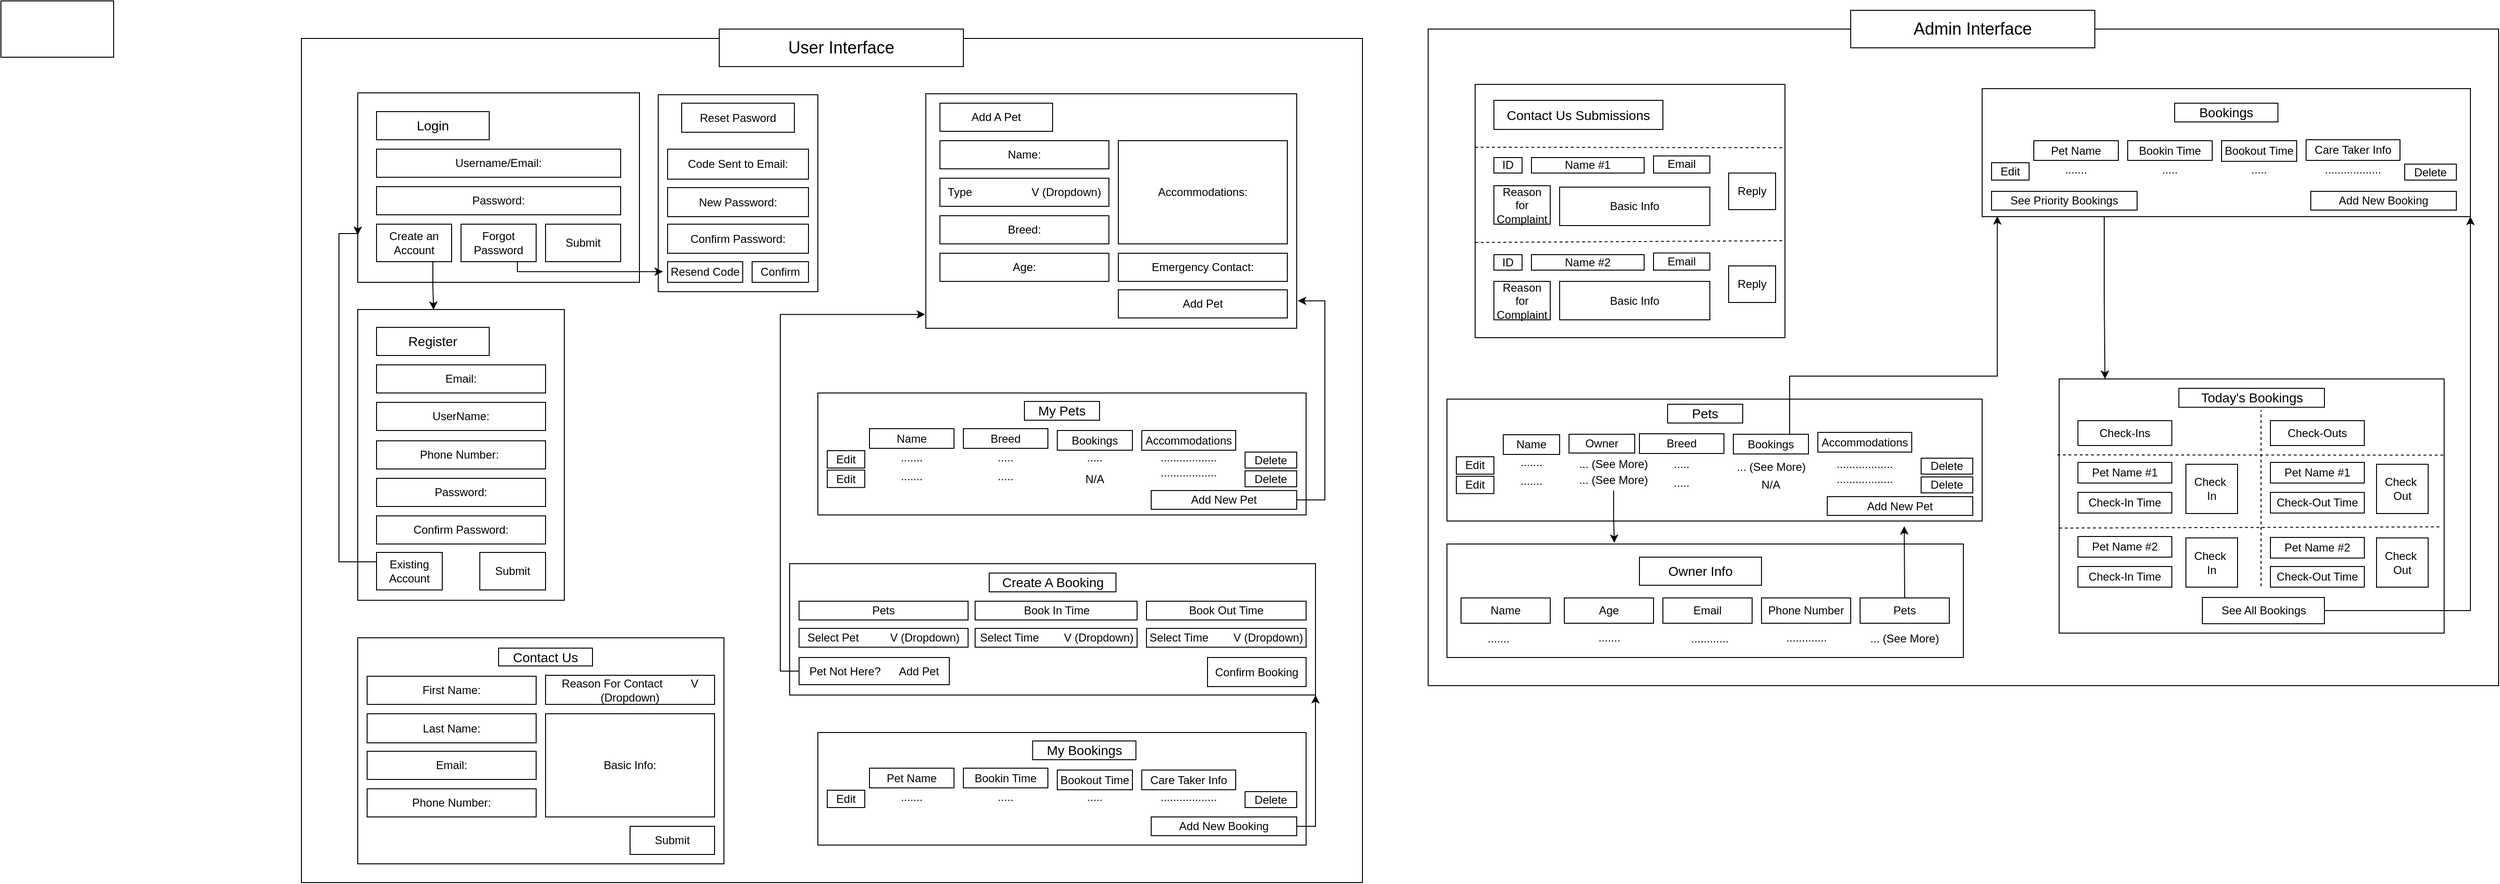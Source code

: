 <mxfile version="27.2.0">
  <diagram name="Page-1" id="fDwoEURtIpvt3xiBMl5f">
    <mxGraphModel dx="2239" dy="1849" grid="1" gridSize="10" guides="1" tooltips="1" connect="1" arrows="1" fold="1" page="1" pageScale="1" pageWidth="850" pageHeight="1100" math="0" shadow="0">
      <root>
        <mxCell id="0" />
        <mxCell id="1" parent="0" />
        <mxCell id="xPF3pnEDGq-6sLINl6rj-294" value="" style="rounded=0;whiteSpace=wrap;html=1;" parent="1" vertex="1">
          <mxGeometry x="1070" y="-60" width="1140" height="700" as="geometry" />
        </mxCell>
        <mxCell id="xPF3pnEDGq-6sLINl6rj-271" value="" style="rounded=0;whiteSpace=wrap;html=1;" parent="1" vertex="1">
          <mxGeometry x="1090" y="489" width="550" height="121" as="geometry" />
        </mxCell>
        <mxCell id="xPF3pnEDGq-6sLINl6rj-51" value="" style="rounded=0;whiteSpace=wrap;html=1;" parent="1" vertex="1">
          <mxGeometry x="1742" y="313" width="410" height="271" as="geometry" />
        </mxCell>
        <mxCell id="xPF3pnEDGq-6sLINl6rj-46" value="" style="rounded=0;whiteSpace=wrap;html=1;" parent="1" vertex="1">
          <mxGeometry x="1660" y="3.5" width="520" height="136.5" as="geometry" />
        </mxCell>
        <mxCell id="xPF3pnEDGq-6sLINl6rj-3" value="" style="rounded=0;whiteSpace=wrap;html=1;" parent="1" vertex="1">
          <mxGeometry x="-130" y="-50" width="1130" height="900" as="geometry" />
        </mxCell>
        <mxCell id="EJIiIcD7muimOAzMRI6h-1" value="" style="rounded=0;whiteSpace=wrap;html=1;" parent="1" vertex="1">
          <mxGeometry x="-70" y="8" width="300" height="202" as="geometry" />
        </mxCell>
        <mxCell id="EJIiIcD7muimOAzMRI6h-2" value="&lt;font style=&quot;font-size: 14px;&quot;&gt;Login&lt;/font&gt;" style="rounded=0;whiteSpace=wrap;html=1;" parent="1" vertex="1">
          <mxGeometry x="-50" y="28" width="120" height="30" as="geometry" />
        </mxCell>
        <mxCell id="EJIiIcD7muimOAzMRI6h-3" value="Username/Email:" style="rounded=0;whiteSpace=wrap;html=1;" parent="1" vertex="1">
          <mxGeometry x="-50" y="68" width="260" height="30" as="geometry" />
        </mxCell>
        <mxCell id="EJIiIcD7muimOAzMRI6h-5" value="Password:" style="rounded=0;whiteSpace=wrap;html=1;" parent="1" vertex="1">
          <mxGeometry x="-50" y="108" width="260" height="30" as="geometry" />
        </mxCell>
        <mxCell id="EJIiIcD7muimOAzMRI6h-6" value="Create an Account" style="rounded=0;whiteSpace=wrap;html=1;" parent="1" vertex="1">
          <mxGeometry x="-50" y="148" width="80" height="40" as="geometry" />
        </mxCell>
        <mxCell id="EJIiIcD7muimOAzMRI6h-7" value="Forgot Password" style="rounded=0;whiteSpace=wrap;html=1;" parent="1" vertex="1">
          <mxGeometry x="40" y="148" width="80" height="40" as="geometry" />
        </mxCell>
        <mxCell id="EJIiIcD7muimOAzMRI6h-8" style="edgeStyle=orthogonalEdgeStyle;rounded=0;orthogonalLoop=1;jettySize=auto;html=1;exitX=0.5;exitY=1;exitDx=0;exitDy=0;" parent="1" source="EJIiIcD7muimOAzMRI6h-1" target="EJIiIcD7muimOAzMRI6h-1" edge="1">
          <mxGeometry relative="1" as="geometry" />
        </mxCell>
        <mxCell id="EJIiIcD7muimOAzMRI6h-10" value="" style="rounded=0;whiteSpace=wrap;html=1;" parent="1" vertex="1">
          <mxGeometry x="-70" y="239" width="220" height="310" as="geometry" />
        </mxCell>
        <mxCell id="EJIiIcD7muimOAzMRI6h-11" value="&lt;font style=&quot;font-size: 14px;&quot;&gt;Register&lt;/font&gt;" style="rounded=0;whiteSpace=wrap;html=1;" parent="1" vertex="1">
          <mxGeometry x="-50" y="258" width="120" height="30" as="geometry" />
        </mxCell>
        <mxCell id="EJIiIcD7muimOAzMRI6h-123" style="edgeStyle=orthogonalEdgeStyle;rounded=0;orthogonalLoop=1;jettySize=auto;html=1;exitX=0;exitY=0.25;exitDx=0;exitDy=0;entryX=0;entryY=0.75;entryDx=0;entryDy=0;" parent="1" source="EJIiIcD7muimOAzMRI6h-13" target="EJIiIcD7muimOAzMRI6h-1" edge="1">
          <mxGeometry relative="1" as="geometry">
            <Array as="points">
              <mxPoint x="-90" y="508" />
              <mxPoint x="-90" y="158" />
            </Array>
          </mxGeometry>
        </mxCell>
        <mxCell id="EJIiIcD7muimOAzMRI6h-13" value="Existing Account" style="rounded=0;whiteSpace=wrap;html=1;" parent="1" vertex="1">
          <mxGeometry x="-50" y="498" width="70" height="40" as="geometry" />
        </mxCell>
        <mxCell id="EJIiIcD7muimOAzMRI6h-14" style="edgeStyle=orthogonalEdgeStyle;rounded=0;orthogonalLoop=1;jettySize=auto;html=1;exitX=0.5;exitY=1;exitDx=0;exitDy=0;" parent="1" source="EJIiIcD7muimOAzMRI6h-10" target="EJIiIcD7muimOAzMRI6h-10" edge="1">
          <mxGeometry relative="1" as="geometry" />
        </mxCell>
        <mxCell id="EJIiIcD7muimOAzMRI6h-15" value="Email:" style="rounded=0;whiteSpace=wrap;html=1;" parent="1" vertex="1">
          <mxGeometry x="-50" y="298" width="180" height="30" as="geometry" />
        </mxCell>
        <mxCell id="EJIiIcD7muimOAzMRI6h-16" value="UserName:" style="rounded=0;whiteSpace=wrap;html=1;" parent="1" vertex="1">
          <mxGeometry x="-50" y="338" width="180" height="30" as="geometry" />
        </mxCell>
        <mxCell id="EJIiIcD7muimOAzMRI6h-17" value="Password:" style="rounded=0;whiteSpace=wrap;html=1;" parent="1" vertex="1">
          <mxGeometry x="-50" y="419" width="180" height="30" as="geometry" />
        </mxCell>
        <mxCell id="EJIiIcD7muimOAzMRI6h-18" value="Confirm Password:" style="rounded=0;whiteSpace=wrap;html=1;" parent="1" vertex="1">
          <mxGeometry x="-50" y="459" width="180" height="30" as="geometry" />
        </mxCell>
        <mxCell id="EJIiIcD7muimOAzMRI6h-19" value="Submit" style="rounded=0;whiteSpace=wrap;html=1;" parent="1" vertex="1">
          <mxGeometry x="60" y="498" width="70" height="40" as="geometry" />
        </mxCell>
        <mxCell id="EJIiIcD7muimOAzMRI6h-20" value="Submit" style="rounded=0;whiteSpace=wrap;html=1;" parent="1" vertex="1">
          <mxGeometry x="130" y="148" width="80" height="40" as="geometry" />
        </mxCell>
        <mxCell id="EJIiIcD7muimOAzMRI6h-23" style="edgeStyle=orthogonalEdgeStyle;rounded=0;orthogonalLoop=1;jettySize=auto;html=1;exitX=0.75;exitY=1;exitDx=0;exitDy=0;entryX=0.367;entryY=0.001;entryDx=0;entryDy=0;entryPerimeter=0;" parent="1" source="EJIiIcD7muimOAzMRI6h-6" target="EJIiIcD7muimOAzMRI6h-10" edge="1">
          <mxGeometry relative="1" as="geometry" />
        </mxCell>
        <mxCell id="EJIiIcD7muimOAzMRI6h-32" value="Phone Number:&amp;nbsp;" style="rounded=0;whiteSpace=wrap;html=1;" parent="1" vertex="1">
          <mxGeometry x="-50" y="379" width="180" height="30" as="geometry" />
        </mxCell>
        <mxCell id="EJIiIcD7muimOAzMRI6h-34" value="&lt;span style=&quot;color: rgba(0, 0, 0, 0); font-family: monospace; font-size: 0px; text-align: start; text-wrap-mode: nowrap;&quot;&gt;A&lt;/span&gt;" style="rounded=0;whiteSpace=wrap;html=1;" parent="1" vertex="1">
          <mxGeometry x="535" y="9" width="395" height="250" as="geometry" />
        </mxCell>
        <mxCell id="EJIiIcD7muimOAzMRI6h-35" value="Add A Pet" style="rounded=0;whiteSpace=wrap;html=1;" parent="1" vertex="1">
          <mxGeometry x="550" y="19" width="120" height="30" as="geometry" />
        </mxCell>
        <mxCell id="EJIiIcD7muimOAzMRI6h-36" style="edgeStyle=orthogonalEdgeStyle;rounded=0;orthogonalLoop=1;jettySize=auto;html=1;exitX=0.5;exitY=1;exitDx=0;exitDy=0;" parent="1" source="EJIiIcD7muimOAzMRI6h-35" target="EJIiIcD7muimOAzMRI6h-35" edge="1">
          <mxGeometry relative="1" as="geometry" />
        </mxCell>
        <mxCell id="EJIiIcD7muimOAzMRI6h-38" value="Name:" style="rounded=0;whiteSpace=wrap;html=1;" parent="1" vertex="1">
          <mxGeometry x="550" y="59" width="180" height="30" as="geometry" />
        </mxCell>
        <mxCell id="EJIiIcD7muimOAzMRI6h-39" value="Type&amp;nbsp; &amp;nbsp; &amp;nbsp; &amp;nbsp; &amp;nbsp; &amp;nbsp; &amp;nbsp; &amp;nbsp; &amp;nbsp; &amp;nbsp;V (Dropdown)" style="rounded=0;whiteSpace=wrap;html=1;" parent="1" vertex="1">
          <mxGeometry x="550" y="99" width="180" height="30" as="geometry" />
        </mxCell>
        <mxCell id="EJIiIcD7muimOAzMRI6h-40" value="Breed:" style="rounded=0;whiteSpace=wrap;html=1;" parent="1" vertex="1">
          <mxGeometry x="550" y="139" width="180" height="30" as="geometry" />
        </mxCell>
        <mxCell id="EJIiIcD7muimOAzMRI6h-41" value="Age:" style="rounded=0;whiteSpace=wrap;html=1;" parent="1" vertex="1">
          <mxGeometry x="550" y="179" width="180" height="30" as="geometry" />
        </mxCell>
        <mxCell id="EJIiIcD7muimOAzMRI6h-42" value="Accommodations:" style="rounded=0;whiteSpace=wrap;html=1;" parent="1" vertex="1">
          <mxGeometry x="740" y="59" width="180" height="110" as="geometry" />
        </mxCell>
        <mxCell id="EJIiIcD7muimOAzMRI6h-43" value="Emergency Contact:" style="rounded=0;whiteSpace=wrap;html=1;" parent="1" vertex="1">
          <mxGeometry x="740" y="179" width="180" height="30" as="geometry" />
        </mxCell>
        <mxCell id="EJIiIcD7muimOAzMRI6h-44" value="Add Pet" style="rounded=0;whiteSpace=wrap;html=1;" parent="1" vertex="1">
          <mxGeometry x="740" y="218" width="180" height="30" as="geometry" />
        </mxCell>
        <mxCell id="EJIiIcD7muimOAzMRI6h-45" value="" style="rounded=0;whiteSpace=wrap;html=1;" parent="1" vertex="1">
          <mxGeometry x="420" y="328" width="520" height="130" as="geometry" />
        </mxCell>
        <mxCell id="EJIiIcD7muimOAzMRI6h-46" value="&lt;font style=&quot;font-size: 14px;&quot;&gt;My Pets&lt;/font&gt;" style="rounded=0;whiteSpace=wrap;html=1;" parent="1" vertex="1">
          <mxGeometry x="640" y="337" width="80" height="20" as="geometry" />
        </mxCell>
        <mxCell id="EJIiIcD7muimOAzMRI6h-49" value="Name" style="rounded=0;whiteSpace=wrap;html=1;" parent="1" vertex="1">
          <mxGeometry x="475" y="366" width="90" height="21" as="geometry" />
        </mxCell>
        <mxCell id="EJIiIcD7muimOAzMRI6h-50" value="Breed" style="rounded=0;whiteSpace=wrap;html=1;" parent="1" vertex="1">
          <mxGeometry x="575" y="366" width="90" height="21" as="geometry" />
        </mxCell>
        <mxCell id="EJIiIcD7muimOAzMRI6h-51" value="Bookings" style="rounded=0;whiteSpace=wrap;html=1;" parent="1" vertex="1">
          <mxGeometry x="675" y="368" width="80" height="21" as="geometry" />
        </mxCell>
        <mxCell id="EJIiIcD7muimOAzMRI6h-52" value="Accommodations" style="rounded=0;whiteSpace=wrap;html=1;" parent="1" vertex="1">
          <mxGeometry x="765" y="368" width="100" height="21" as="geometry" />
        </mxCell>
        <mxCell id="EJIiIcD7muimOAzMRI6h-54" value="......." style="text;html=1;align=center;verticalAlign=middle;whiteSpace=wrap;rounded=0;" parent="1" vertex="1">
          <mxGeometry x="490" y="387" width="60" height="20" as="geometry" />
        </mxCell>
        <mxCell id="EJIiIcD7muimOAzMRI6h-55" value="....." style="text;html=1;align=center;verticalAlign=middle;whiteSpace=wrap;rounded=0;" parent="1" vertex="1">
          <mxGeometry x="590" y="382" width="60" height="30" as="geometry" />
        </mxCell>
        <mxCell id="EJIiIcD7muimOAzMRI6h-56" value="....." style="text;html=1;align=center;verticalAlign=middle;whiteSpace=wrap;rounded=0;" parent="1" vertex="1">
          <mxGeometry x="685" y="382" width="60" height="30" as="geometry" />
        </mxCell>
        <mxCell id="EJIiIcD7muimOAzMRI6h-57" value=".................." style="text;html=1;align=center;verticalAlign=middle;whiteSpace=wrap;rounded=0;" parent="1" vertex="1">
          <mxGeometry x="785" y="382" width="60" height="30" as="geometry" />
        </mxCell>
        <mxCell id="EJIiIcD7muimOAzMRI6h-59" value="Delete" style="rounded=0;whiteSpace=wrap;html=1;" parent="1" vertex="1">
          <mxGeometry x="875" y="391" width="55" height="17" as="geometry" />
        </mxCell>
        <mxCell id="EJIiIcD7muimOAzMRI6h-60" value="......." style="text;html=1;align=center;verticalAlign=middle;whiteSpace=wrap;rounded=0;" parent="1" vertex="1">
          <mxGeometry x="490" y="407" width="60" height="20" as="geometry" />
        </mxCell>
        <mxCell id="EJIiIcD7muimOAzMRI6h-62" value="....." style="text;html=1;align=center;verticalAlign=middle;whiteSpace=wrap;rounded=0;" parent="1" vertex="1">
          <mxGeometry x="590" y="402" width="60" height="30" as="geometry" />
        </mxCell>
        <mxCell id="EJIiIcD7muimOAzMRI6h-63" value="N/A" style="text;html=1;align=center;verticalAlign=middle;whiteSpace=wrap;rounded=0;" parent="1" vertex="1">
          <mxGeometry x="685" y="404.5" width="60" height="30" as="geometry" />
        </mxCell>
        <mxCell id="EJIiIcD7muimOAzMRI6h-64" value=".................." style="text;html=1;align=center;verticalAlign=middle;whiteSpace=wrap;rounded=0;" parent="1" vertex="1">
          <mxGeometry x="785" y="398" width="60" height="30" as="geometry" />
        </mxCell>
        <mxCell id="EJIiIcD7muimOAzMRI6h-65" value="Delete" style="rounded=0;whiteSpace=wrap;html=1;" parent="1" vertex="1">
          <mxGeometry x="875" y="411" width="55" height="17" as="geometry" />
        </mxCell>
        <mxCell id="EJIiIcD7muimOAzMRI6h-66" value="Edit" style="rounded=0;whiteSpace=wrap;html=1;" parent="1" vertex="1">
          <mxGeometry x="430" y="389.5" width="40" height="18.5" as="geometry" />
        </mxCell>
        <mxCell id="EJIiIcD7muimOAzMRI6h-68" value="Edit" style="rounded=0;whiteSpace=wrap;html=1;" parent="1" vertex="1">
          <mxGeometry x="430" y="410.25" width="40" height="18.5" as="geometry" />
        </mxCell>
        <mxCell id="EJIiIcD7muimOAzMRI6h-69" value="Add New Pet" style="rounded=0;whiteSpace=wrap;html=1;" parent="1" vertex="1">
          <mxGeometry x="775" y="432" width="155" height="20" as="geometry" />
        </mxCell>
        <mxCell id="EJIiIcD7muimOAzMRI6h-73" value="" style="rounded=0;whiteSpace=wrap;html=1;" parent="1" vertex="1">
          <mxGeometry x="390" y="510" width="560" height="140" as="geometry" />
        </mxCell>
        <mxCell id="EJIiIcD7muimOAzMRI6h-74" value="&lt;font style=&quot;font-size: 14px;&quot;&gt;Create A Booking&lt;/font&gt;" style="rounded=0;whiteSpace=wrap;html=1;" parent="1" vertex="1">
          <mxGeometry x="602.5" y="520" width="135" height="20" as="geometry" />
        </mxCell>
        <mxCell id="EJIiIcD7muimOAzMRI6h-75" value="Select Pet&amp;nbsp; &amp;nbsp; &amp;nbsp; &amp;nbsp; &amp;nbsp; V (Dropdown)" style="rounded=0;whiteSpace=wrap;html=1;" parent="1" vertex="1">
          <mxGeometry x="400" y="579" width="180" height="20" as="geometry" />
        </mxCell>
        <mxCell id="EJIiIcD7muimOAzMRI6h-76" value="Pets" style="rounded=0;whiteSpace=wrap;html=1;" parent="1" vertex="1">
          <mxGeometry x="400" y="550" width="180" height="20" as="geometry" />
        </mxCell>
        <mxCell id="EJIiIcD7muimOAzMRI6h-77" value="Book In Time" style="rounded=0;whiteSpace=wrap;html=1;" parent="1" vertex="1">
          <mxGeometry x="587.5" y="550" width="172.5" height="20" as="geometry" />
        </mxCell>
        <mxCell id="EJIiIcD7muimOAzMRI6h-79" value="Book Out Time" style="rounded=0;whiteSpace=wrap;html=1;" parent="1" vertex="1">
          <mxGeometry x="770" y="550" width="170" height="20" as="geometry" />
        </mxCell>
        <mxCell id="EJIiIcD7muimOAzMRI6h-80" value="Select Time&amp;nbsp; &amp;nbsp; &amp;nbsp; &amp;nbsp; V (Dropdown)" style="rounded=0;whiteSpace=wrap;html=1;" parent="1" vertex="1">
          <mxGeometry x="587.5" y="579" width="172.5" height="20" as="geometry" />
        </mxCell>
        <mxCell id="EJIiIcD7muimOAzMRI6h-81" value="Select Time&amp;nbsp; &amp;nbsp; &amp;nbsp; &amp;nbsp; V (Dropdown)" style="rounded=0;whiteSpace=wrap;html=1;" parent="1" vertex="1">
          <mxGeometry x="770" y="579" width="170" height="20" as="geometry" />
        </mxCell>
        <mxCell id="EJIiIcD7muimOAzMRI6h-83" value="Confirm Booking" style="rounded=0;whiteSpace=wrap;html=1;" parent="1" vertex="1">
          <mxGeometry x="835" y="610" width="105" height="31" as="geometry" />
        </mxCell>
        <mxCell id="EJIiIcD7muimOAzMRI6h-84" value="&lt;div style=&quot;text-align: start;&quot;&gt;&lt;span style=&quot;background-color: transparent; color: light-dark(rgb(0, 0, 0), rgb(255, 255, 255));&quot;&gt;Pet Not Here?&amp;nbsp; &amp;nbsp; &amp;nbsp; Add Pet&lt;/span&gt;&lt;/div&gt;" style="rounded=0;whiteSpace=wrap;html=1;" parent="1" vertex="1">
          <mxGeometry x="400" y="610" width="160" height="29" as="geometry" />
        </mxCell>
        <mxCell id="EJIiIcD7muimOAzMRI6h-89" value="" style="rounded=0;whiteSpace=wrap;html=1;" parent="1" vertex="1">
          <mxGeometry x="420" y="690" width="520" height="120" as="geometry" />
        </mxCell>
        <mxCell id="EJIiIcD7muimOAzMRI6h-90" value="&lt;font style=&quot;font-size: 14px;&quot;&gt;My Bookings&lt;/font&gt;" style="rounded=0;whiteSpace=wrap;html=1;" parent="1" vertex="1">
          <mxGeometry x="648.75" y="699" width="110" height="20" as="geometry" />
        </mxCell>
        <mxCell id="EJIiIcD7muimOAzMRI6h-91" value="Pet Name" style="rounded=0;whiteSpace=wrap;html=1;" parent="1" vertex="1">
          <mxGeometry x="475" y="728" width="90" height="21" as="geometry" />
        </mxCell>
        <mxCell id="EJIiIcD7muimOAzMRI6h-92" value="Bookin Time" style="rounded=0;whiteSpace=wrap;html=1;" parent="1" vertex="1">
          <mxGeometry x="575" y="728" width="90" height="21" as="geometry" />
        </mxCell>
        <mxCell id="EJIiIcD7muimOAzMRI6h-93" value="Bookout Time" style="rounded=0;whiteSpace=wrap;html=1;" parent="1" vertex="1">
          <mxGeometry x="675" y="730" width="80" height="21" as="geometry" />
        </mxCell>
        <mxCell id="EJIiIcD7muimOAzMRI6h-94" value="Care Taker Info" style="rounded=0;whiteSpace=wrap;html=1;" parent="1" vertex="1">
          <mxGeometry x="765" y="730" width="100" height="21" as="geometry" />
        </mxCell>
        <mxCell id="EJIiIcD7muimOAzMRI6h-95" value="......." style="text;html=1;align=center;verticalAlign=middle;whiteSpace=wrap;rounded=0;" parent="1" vertex="1">
          <mxGeometry x="490" y="749" width="60" height="20" as="geometry" />
        </mxCell>
        <mxCell id="EJIiIcD7muimOAzMRI6h-96" value="....." style="text;html=1;align=center;verticalAlign=middle;whiteSpace=wrap;rounded=0;" parent="1" vertex="1">
          <mxGeometry x="590" y="744" width="60" height="30" as="geometry" />
        </mxCell>
        <mxCell id="EJIiIcD7muimOAzMRI6h-97" value="....." style="text;html=1;align=center;verticalAlign=middle;whiteSpace=wrap;rounded=0;" parent="1" vertex="1">
          <mxGeometry x="685" y="744" width="60" height="30" as="geometry" />
        </mxCell>
        <mxCell id="EJIiIcD7muimOAzMRI6h-98" value=".................." style="text;html=1;align=center;verticalAlign=middle;whiteSpace=wrap;rounded=0;" parent="1" vertex="1">
          <mxGeometry x="785" y="744" width="60" height="30" as="geometry" />
        </mxCell>
        <mxCell id="EJIiIcD7muimOAzMRI6h-99" value="Delete" style="rounded=0;whiteSpace=wrap;html=1;" parent="1" vertex="1">
          <mxGeometry x="875" y="753" width="55" height="17" as="geometry" />
        </mxCell>
        <mxCell id="EJIiIcD7muimOAzMRI6h-105" value="Edit" style="rounded=0;whiteSpace=wrap;html=1;" parent="1" vertex="1">
          <mxGeometry x="430" y="751.5" width="40" height="18.5" as="geometry" />
        </mxCell>
        <mxCell id="B6rIRGDG49esHp6nmPDQ-17" style="edgeStyle=orthogonalEdgeStyle;rounded=0;orthogonalLoop=1;jettySize=auto;html=1;exitX=1;exitY=0.5;exitDx=0;exitDy=0;entryX=1;entryY=1;entryDx=0;entryDy=0;" parent="1" source="EJIiIcD7muimOAzMRI6h-107" target="EJIiIcD7muimOAzMRI6h-73" edge="1">
          <mxGeometry relative="1" as="geometry" />
        </mxCell>
        <mxCell id="EJIiIcD7muimOAzMRI6h-107" value="Add New Booking" style="rounded=0;whiteSpace=wrap;html=1;" parent="1" vertex="1">
          <mxGeometry x="775" y="780" width="155" height="20" as="geometry" />
        </mxCell>
        <mxCell id="EJIiIcD7muimOAzMRI6h-112" value="" style="rounded=0;whiteSpace=wrap;html=1;" parent="1" vertex="1">
          <mxGeometry x="250" y="10" width="170" height="210" as="geometry" />
        </mxCell>
        <mxCell id="EJIiIcD7muimOAzMRI6h-113" value="Reset Pasword" style="rounded=0;whiteSpace=wrap;html=1;" parent="1" vertex="1">
          <mxGeometry x="275" y="19" width="120" height="31" as="geometry" />
        </mxCell>
        <mxCell id="EJIiIcD7muimOAzMRI6h-114" value="Code Sent to Email:" style="rounded=0;whiteSpace=wrap;html=1;" parent="1" vertex="1">
          <mxGeometry x="260" y="68" width="150" height="32" as="geometry" />
        </mxCell>
        <mxCell id="EJIiIcD7muimOAzMRI6h-115" value="New Password:" style="rounded=0;whiteSpace=wrap;html=1;" parent="1" vertex="1">
          <mxGeometry x="260" y="109" width="150" height="31" as="geometry" />
        </mxCell>
        <mxCell id="EJIiIcD7muimOAzMRI6h-116" value="Confirm Password:" style="rounded=0;whiteSpace=wrap;html=1;" parent="1" vertex="1">
          <mxGeometry x="260" y="148" width="150" height="31" as="geometry" />
        </mxCell>
        <mxCell id="EJIiIcD7muimOAzMRI6h-117" value="Resend Code" style="rounded=0;whiteSpace=wrap;html=1;" parent="1" vertex="1">
          <mxGeometry x="260" y="188" width="80" height="22" as="geometry" />
        </mxCell>
        <mxCell id="EJIiIcD7muimOAzMRI6h-119" value="Confirm" style="rounded=0;whiteSpace=wrap;html=1;" parent="1" vertex="1">
          <mxGeometry x="350" y="188" width="60" height="22" as="geometry" />
        </mxCell>
        <mxCell id="EJIiIcD7muimOAzMRI6h-121" style="edgeStyle=orthogonalEdgeStyle;rounded=0;orthogonalLoop=1;jettySize=auto;html=1;exitX=0.75;exitY=1;exitDx=0;exitDy=0;entryX=0.03;entryY=0.898;entryDx=0;entryDy=0;entryPerimeter=0;" parent="1" source="EJIiIcD7muimOAzMRI6h-7" target="EJIiIcD7muimOAzMRI6h-112" edge="1">
          <mxGeometry relative="1" as="geometry">
            <Array as="points">
              <mxPoint x="100" y="199" />
            </Array>
          </mxGeometry>
        </mxCell>
        <mxCell id="B6rIRGDG49esHp6nmPDQ-1" value="" style="rounded=0;whiteSpace=wrap;html=1;" parent="1" vertex="1">
          <mxGeometry x="-70" y="589" width="390" height="241" as="geometry" />
        </mxCell>
        <mxCell id="B6rIRGDG49esHp6nmPDQ-2" value="&lt;font style=&quot;font-size: 14px;&quot;&gt;Contact Us&lt;/font&gt;" style="rounded=0;whiteSpace=wrap;html=1;" parent="1" vertex="1">
          <mxGeometry x="80" y="600" width="100" height="19" as="geometry" />
        </mxCell>
        <mxCell id="B6rIRGDG49esHp6nmPDQ-3" value="First Name:" style="rounded=0;whiteSpace=wrap;html=1;" parent="1" vertex="1">
          <mxGeometry x="-60" y="630" width="180" height="30" as="geometry" />
        </mxCell>
        <mxCell id="B6rIRGDG49esHp6nmPDQ-4" value="Last Name:" style="rounded=0;whiteSpace=wrap;html=1;" parent="1" vertex="1">
          <mxGeometry x="-60" y="670" width="180" height="31" as="geometry" />
        </mxCell>
        <mxCell id="B6rIRGDG49esHp6nmPDQ-5" value="Email:" style="rounded=0;whiteSpace=wrap;html=1;" parent="1" vertex="1">
          <mxGeometry x="-60" y="710" width="180" height="30" as="geometry" />
        </mxCell>
        <mxCell id="B6rIRGDG49esHp6nmPDQ-6" value="Phone Number:" style="rounded=0;whiteSpace=wrap;html=1;" parent="1" vertex="1">
          <mxGeometry x="-60" y="750" width="180" height="30" as="geometry" />
        </mxCell>
        <mxCell id="B6rIRGDG49esHp6nmPDQ-8" value="Reason For Contact&amp;nbsp; &amp;nbsp; &amp;nbsp; &amp;nbsp; &amp;nbsp;V (Dropdown)" style="rounded=0;whiteSpace=wrap;html=1;" parent="1" vertex="1">
          <mxGeometry x="130" y="629" width="180" height="31" as="geometry" />
        </mxCell>
        <mxCell id="B6rIRGDG49esHp6nmPDQ-11" value="Basic Info:" style="rounded=0;whiteSpace=wrap;html=1;" parent="1" vertex="1">
          <mxGeometry x="130" y="670" width="180" height="110" as="geometry" />
        </mxCell>
        <mxCell id="B6rIRGDG49esHp6nmPDQ-12" value="Submit" style="rounded=0;whiteSpace=wrap;html=1;" parent="1" vertex="1">
          <mxGeometry x="220" y="790" width="90" height="30" as="geometry" />
        </mxCell>
        <mxCell id="B6rIRGDG49esHp6nmPDQ-13" style="edgeStyle=orthogonalEdgeStyle;rounded=0;orthogonalLoop=1;jettySize=auto;html=1;exitX=1;exitY=0.5;exitDx=0;exitDy=0;entryX=1.003;entryY=0.883;entryDx=0;entryDy=0;entryPerimeter=0;" parent="1" source="EJIiIcD7muimOAzMRI6h-69" target="EJIiIcD7muimOAzMRI6h-34" edge="1">
          <mxGeometry relative="1" as="geometry">
            <Array as="points">
              <mxPoint x="960" y="442" />
              <mxPoint x="960" y="230" />
            </Array>
          </mxGeometry>
        </mxCell>
        <mxCell id="B6rIRGDG49esHp6nmPDQ-14" style="edgeStyle=orthogonalEdgeStyle;rounded=0;orthogonalLoop=1;jettySize=auto;html=1;exitX=0;exitY=0.5;exitDx=0;exitDy=0;entryX=-0.002;entryY=0.941;entryDx=0;entryDy=0;entryPerimeter=0;" parent="1" source="EJIiIcD7muimOAzMRI6h-84" target="EJIiIcD7muimOAzMRI6h-34" edge="1">
          <mxGeometry relative="1" as="geometry" />
        </mxCell>
        <mxCell id="B6rIRGDG49esHp6nmPDQ-19" value="" style="rounded=0;whiteSpace=wrap;html=1;" parent="1" vertex="1">
          <mxGeometry x="-450" y="-90" width="120" height="60" as="geometry" />
        </mxCell>
        <mxCell id="xPF3pnEDGq-6sLINl6rj-1" value="&lt;font style=&quot;font-size: 18px;&quot;&gt;User Interface&lt;/font&gt;" style="rounded=0;whiteSpace=wrap;html=1;" parent="1" vertex="1">
          <mxGeometry x="315" y="-60" width="260" height="40" as="geometry" />
        </mxCell>
        <mxCell id="xPF3pnEDGq-6sLINl6rj-5" value="&lt;font style=&quot;font-size: 18px;&quot;&gt;Admin Interface&lt;/font&gt;" style="rounded=0;whiteSpace=wrap;html=1;" parent="1" vertex="1">
          <mxGeometry x="1520" y="-80" width="260" height="40" as="geometry" />
        </mxCell>
        <mxCell id="xPF3pnEDGq-6sLINl6rj-6" value="" style="rounded=0;whiteSpace=wrap;html=1;" parent="1" vertex="1">
          <mxGeometry x="1120" y="-1" width="330" height="270" as="geometry" />
        </mxCell>
        <mxCell id="xPF3pnEDGq-6sLINl6rj-7" value="&lt;font style=&quot;font-size: 14px;&quot;&gt;Contact Us Submissions&lt;/font&gt;" style="rounded=0;whiteSpace=wrap;html=1;" parent="1" vertex="1">
          <mxGeometry x="1140" y="16" width="180" height="31" as="geometry" />
        </mxCell>
        <mxCell id="xPF3pnEDGq-6sLINl6rj-8" value="ID" style="rounded=0;whiteSpace=wrap;html=1;" parent="1" vertex="1">
          <mxGeometry x="1140" y="77" width="30" height="16.5" as="geometry" />
        </mxCell>
        <mxCell id="xPF3pnEDGq-6sLINl6rj-12" value="Name #1" style="rounded=0;whiteSpace=wrap;html=1;" parent="1" vertex="1">
          <mxGeometry x="1180" y="77" width="120" height="16.5" as="geometry" />
        </mxCell>
        <mxCell id="xPF3pnEDGq-6sLINl6rj-13" value="Email" style="rounded=0;whiteSpace=wrap;html=1;" parent="1" vertex="1">
          <mxGeometry x="1310" y="75.25" width="60" height="18.25" as="geometry" />
        </mxCell>
        <mxCell id="xPF3pnEDGq-6sLINl6rj-14" value="Reason for Complaint" style="rounded=0;whiteSpace=wrap;html=1;" parent="1" vertex="1">
          <mxGeometry x="1140" y="107" width="60" height="41" as="geometry" />
        </mxCell>
        <mxCell id="xPF3pnEDGq-6sLINl6rj-17" value="Basic Info" style="rounded=0;whiteSpace=wrap;html=1;" parent="1" vertex="1">
          <mxGeometry x="1210" y="108.5" width="160" height="41" as="geometry" />
        </mxCell>
        <mxCell id="xPF3pnEDGq-6sLINl6rj-19" value="" style="endArrow=none;dashed=1;html=1;rounded=0;entryX=1;entryY=0.617;entryDx=0;entryDy=0;entryPerimeter=0;" parent="1" target="xPF3pnEDGq-6sLINl6rj-6" edge="1">
          <mxGeometry width="50" height="50" relative="1" as="geometry">
            <mxPoint x="1120" y="167.5" as="sourcePoint" />
            <mxPoint x="1170" y="117.5" as="targetPoint" />
          </mxGeometry>
        </mxCell>
        <mxCell id="xPF3pnEDGq-6sLINl6rj-21" value="ID" style="rounded=0;whiteSpace=wrap;html=1;" parent="1" vertex="1">
          <mxGeometry x="1140" y="180.5" width="30" height="16.5" as="geometry" />
        </mxCell>
        <mxCell id="xPF3pnEDGq-6sLINl6rj-22" value="Name #2" style="rounded=0;whiteSpace=wrap;html=1;" parent="1" vertex="1">
          <mxGeometry x="1180" y="180.5" width="120" height="16.5" as="geometry" />
        </mxCell>
        <mxCell id="xPF3pnEDGq-6sLINl6rj-23" style="edgeStyle=orthogonalEdgeStyle;rounded=0;orthogonalLoop=1;jettySize=auto;html=1;exitX=0.5;exitY=1;exitDx=0;exitDy=0;" parent="1" source="xPF3pnEDGq-6sLINl6rj-22" target="xPF3pnEDGq-6sLINl6rj-22" edge="1">
          <mxGeometry relative="1" as="geometry" />
        </mxCell>
        <mxCell id="xPF3pnEDGq-6sLINl6rj-24" value="Email" style="rounded=0;whiteSpace=wrap;html=1;" parent="1" vertex="1">
          <mxGeometry x="1310" y="178.75" width="60" height="18.25" as="geometry" />
        </mxCell>
        <mxCell id="xPF3pnEDGq-6sLINl6rj-25" value="Reason for Complaint" style="rounded=0;whiteSpace=wrap;html=1;" parent="1" vertex="1">
          <mxGeometry x="1140" y="209" width="60" height="41" as="geometry" />
        </mxCell>
        <mxCell id="xPF3pnEDGq-6sLINl6rj-26" value="Basic Info" style="rounded=0;whiteSpace=wrap;html=1;" parent="1" vertex="1">
          <mxGeometry x="1210" y="209" width="160" height="41" as="geometry" />
        </mxCell>
        <mxCell id="xPF3pnEDGq-6sLINl6rj-29" value="Reply" style="rounded=0;whiteSpace=wrap;html=1;" parent="1" vertex="1">
          <mxGeometry x="1390" y="93.5" width="50" height="39" as="geometry" />
        </mxCell>
        <mxCell id="xPF3pnEDGq-6sLINl6rj-32" value="Reply" style="rounded=0;whiteSpace=wrap;html=1;" parent="1" vertex="1">
          <mxGeometry x="1390" y="192.5" width="50" height="39" as="geometry" />
        </mxCell>
        <mxCell id="xPF3pnEDGq-6sLINl6rj-33" value="" style="endArrow=none;dashed=1;html=1;rounded=0;entryX=1;entryY=0.25;entryDx=0;entryDy=0;" parent="1" target="xPF3pnEDGq-6sLINl6rj-6" edge="1">
          <mxGeometry width="50" height="50" relative="1" as="geometry">
            <mxPoint x="1120" y="66" as="sourcePoint" />
            <mxPoint x="1170" y="16" as="targetPoint" />
          </mxGeometry>
        </mxCell>
        <mxCell id="xPF3pnEDGq-6sLINl6rj-35" value="&lt;font style=&quot;font-size: 14px;&quot;&gt;Bookings&lt;/font&gt;" style="rounded=0;whiteSpace=wrap;html=1;" parent="1" vertex="1">
          <mxGeometry x="1865" y="19" width="110" height="20" as="geometry" />
        </mxCell>
        <mxCell id="xPF3pnEDGq-6sLINl6rj-36" value="Pet Name" style="rounded=0;whiteSpace=wrap;html=1;" parent="1" vertex="1">
          <mxGeometry x="1715" y="59" width="90" height="21" as="geometry" />
        </mxCell>
        <mxCell id="xPF3pnEDGq-6sLINl6rj-37" value="Bookin Time" style="rounded=0;whiteSpace=wrap;html=1;" parent="1" vertex="1">
          <mxGeometry x="1815" y="59" width="90" height="21" as="geometry" />
        </mxCell>
        <mxCell id="xPF3pnEDGq-6sLINl6rj-38" value="Bookout Time" style="rounded=0;whiteSpace=wrap;html=1;" parent="1" vertex="1">
          <mxGeometry x="1915" y="59" width="80" height="22" as="geometry" />
        </mxCell>
        <mxCell id="xPF3pnEDGq-6sLINl6rj-39" value="Care Taker Info" style="rounded=0;whiteSpace=wrap;html=1;" parent="1" vertex="1">
          <mxGeometry x="2005" y="58" width="100" height="22" as="geometry" />
        </mxCell>
        <mxCell id="xPF3pnEDGq-6sLINl6rj-40" value="......." style="text;html=1;align=center;verticalAlign=middle;whiteSpace=wrap;rounded=0;" parent="1" vertex="1">
          <mxGeometry x="1730" y="80" width="60" height="20" as="geometry" />
        </mxCell>
        <mxCell id="xPF3pnEDGq-6sLINl6rj-41" value="....." style="text;html=1;align=center;verticalAlign=middle;whiteSpace=wrap;rounded=0;" parent="1" vertex="1">
          <mxGeometry x="1830" y="75" width="60" height="30" as="geometry" />
        </mxCell>
        <mxCell id="xPF3pnEDGq-6sLINl6rj-42" value="....." style="text;html=1;align=center;verticalAlign=middle;whiteSpace=wrap;rounded=0;" parent="1" vertex="1">
          <mxGeometry x="1925" y="75" width="60" height="30" as="geometry" />
        </mxCell>
        <mxCell id="xPF3pnEDGq-6sLINl6rj-43" value=".................." style="text;html=1;align=center;verticalAlign=middle;whiteSpace=wrap;rounded=0;" parent="1" vertex="1">
          <mxGeometry x="2025" y="75" width="60" height="30" as="geometry" />
        </mxCell>
        <mxCell id="xPF3pnEDGq-6sLINl6rj-44" value="Edit" style="rounded=0;whiteSpace=wrap;html=1;" parent="1" vertex="1">
          <mxGeometry x="1670" y="82.5" width="40" height="18.5" as="geometry" />
        </mxCell>
        <mxCell id="xPF3pnEDGq-6sLINl6rj-45" value="Delete" style="rounded=0;whiteSpace=wrap;html=1;" parent="1" vertex="1">
          <mxGeometry x="2110" y="84" width="55" height="17" as="geometry" />
        </mxCell>
        <mxCell id="xPF3pnEDGq-6sLINl6rj-49" value="Add New Booking" style="rounded=0;whiteSpace=wrap;html=1;" parent="1" vertex="1">
          <mxGeometry x="2010" y="113" width="155" height="20" as="geometry" />
        </mxCell>
        <mxCell id="xPF3pnEDGq-6sLINl6rj-50" value="&lt;font style=&quot;font-size: 14px;&quot;&gt;Today&#39;s Bookings&lt;/font&gt;" style="rounded=0;whiteSpace=wrap;html=1;" parent="1" vertex="1">
          <mxGeometry x="1869.5" y="323" width="155" height="20.25" as="geometry" />
        </mxCell>
        <mxCell id="xPF3pnEDGq-6sLINl6rj-52" value="Check-Ins" style="rounded=0;whiteSpace=wrap;html=1;" parent="1" vertex="1">
          <mxGeometry x="1762" y="357.5" width="100" height="26.5" as="geometry" />
        </mxCell>
        <mxCell id="xPF3pnEDGq-6sLINl6rj-53" value="Check-Outs" style="rounded=0;whiteSpace=wrap;html=1;" parent="1" vertex="1">
          <mxGeometry x="1967" y="357.5" width="100" height="26.5" as="geometry" />
        </mxCell>
        <mxCell id="xPF3pnEDGq-6sLINl6rj-54" value="Pet Name #1" style="rounded=0;whiteSpace=wrap;html=1;" parent="1" vertex="1">
          <mxGeometry x="1762" y="402" width="100" height="22" as="geometry" />
        </mxCell>
        <mxCell id="xPF3pnEDGq-6sLINl6rj-55" value="Check-In Time" style="rounded=0;whiteSpace=wrap;html=1;" parent="1" vertex="1">
          <mxGeometry x="1762" y="434" width="100" height="22" as="geometry" />
        </mxCell>
        <mxCell id="xPF3pnEDGq-6sLINl6rj-56" value="Check&amp;nbsp;&lt;div&gt;In&lt;/div&gt;" style="rounded=0;whiteSpace=wrap;html=1;" parent="1" vertex="1">
          <mxGeometry x="1877" y="404" width="55" height="52.5" as="geometry" />
        </mxCell>
        <mxCell id="xPF3pnEDGq-6sLINl6rj-57" value="" style="endArrow=none;dashed=1;html=1;rounded=0;" parent="1" edge="1">
          <mxGeometry width="50" height="50" relative="1" as="geometry">
            <mxPoint x="1957" y="534" as="sourcePoint" />
            <mxPoint x="1957" y="346.5" as="targetPoint" />
          </mxGeometry>
        </mxCell>
        <mxCell id="xPF3pnEDGq-6sLINl6rj-58" value="Pet Name #1" style="rounded=0;whiteSpace=wrap;html=1;" parent="1" vertex="1">
          <mxGeometry x="1967" y="402" width="100" height="22" as="geometry" />
        </mxCell>
        <mxCell id="xPF3pnEDGq-6sLINl6rj-59" value="Check-Out Time" style="rounded=0;whiteSpace=wrap;html=1;" parent="1" vertex="1">
          <mxGeometry x="1967" y="434" width="100" height="22" as="geometry" />
        </mxCell>
        <mxCell id="xPF3pnEDGq-6sLINl6rj-60" value="Check&amp;nbsp;&lt;div&gt;Out&lt;/div&gt;" style="rounded=0;whiteSpace=wrap;html=1;" parent="1" vertex="1">
          <mxGeometry x="2080" y="404" width="55" height="52.5" as="geometry" />
        </mxCell>
        <mxCell id="xPF3pnEDGq-6sLINl6rj-61" value="" style="endArrow=none;dashed=1;html=1;rounded=0;entryX=1.005;entryY=0.3;entryDx=0;entryDy=0;entryPerimeter=0;" parent="1" target="xPF3pnEDGq-6sLINl6rj-51" edge="1">
          <mxGeometry width="50" height="50" relative="1" as="geometry">
            <mxPoint x="1740" y="394" as="sourcePoint" />
            <mxPoint x="1792" y="342" as="targetPoint" />
          </mxGeometry>
        </mxCell>
        <mxCell id="xPF3pnEDGq-6sLINl6rj-62" value="" style="endArrow=none;dashed=1;html=1;rounded=0;entryX=0.995;entryY=0.582;entryDx=0;entryDy=0;entryPerimeter=0;" parent="1" target="xPF3pnEDGq-6sLINl6rj-51" edge="1">
          <mxGeometry width="50" height="50" relative="1" as="geometry">
            <mxPoint x="1742" y="472" as="sourcePoint" />
            <mxPoint x="1792" y="422" as="targetPoint" />
          </mxGeometry>
        </mxCell>
        <mxCell id="xPF3pnEDGq-6sLINl6rj-63" value="Pet Name #2" style="rounded=0;whiteSpace=wrap;html=1;" parent="1" vertex="1">
          <mxGeometry x="1762" y="481" width="100" height="22" as="geometry" />
        </mxCell>
        <mxCell id="xPF3pnEDGq-6sLINl6rj-65" value="Check-In Time" style="rounded=0;whiteSpace=wrap;html=1;" parent="1" vertex="1">
          <mxGeometry x="1762" y="513" width="100" height="22" as="geometry" />
        </mxCell>
        <mxCell id="xPF3pnEDGq-6sLINl6rj-66" value="Check&amp;nbsp;&lt;div&gt;In&lt;/div&gt;" style="rounded=0;whiteSpace=wrap;html=1;" parent="1" vertex="1">
          <mxGeometry x="1877" y="482.5" width="55" height="52.5" as="geometry" />
        </mxCell>
        <mxCell id="xPF3pnEDGq-6sLINl6rj-68" value="Pet Name #2" style="rounded=0;whiteSpace=wrap;html=1;" parent="1" vertex="1">
          <mxGeometry x="1967" y="482" width="100" height="22" as="geometry" />
        </mxCell>
        <mxCell id="xPF3pnEDGq-6sLINl6rj-69" value="Check-Out Time" style="rounded=0;whiteSpace=wrap;html=1;" parent="1" vertex="1">
          <mxGeometry x="1967" y="513" width="100" height="22" as="geometry" />
        </mxCell>
        <mxCell id="xPF3pnEDGq-6sLINl6rj-70" value="Check&amp;nbsp;&lt;div&gt;Out&lt;/div&gt;" style="rounded=0;whiteSpace=wrap;html=1;" parent="1" vertex="1">
          <mxGeometry x="2080" y="482.5" width="55" height="52.5" as="geometry" />
        </mxCell>
        <mxCell id="xPF3pnEDGq-6sLINl6rj-295" style="edgeStyle=orthogonalEdgeStyle;rounded=0;orthogonalLoop=1;jettySize=auto;html=1;exitX=1;exitY=0.5;exitDx=0;exitDy=0;entryX=1;entryY=1;entryDx=0;entryDy=0;" parent="1" source="xPF3pnEDGq-6sLINl6rj-71" target="xPF3pnEDGq-6sLINl6rj-46" edge="1">
          <mxGeometry relative="1" as="geometry">
            <Array as="points">
              <mxPoint x="2180" y="560" />
            </Array>
          </mxGeometry>
        </mxCell>
        <mxCell id="xPF3pnEDGq-6sLINl6rj-71" value="See All Bookings" style="rounded=0;whiteSpace=wrap;html=1;" parent="1" vertex="1">
          <mxGeometry x="1894.5" y="546" width="130" height="28" as="geometry" />
        </mxCell>
        <mxCell id="xPF3pnEDGq-6sLINl6rj-73" value="" style="rounded=0;whiteSpace=wrap;html=1;" parent="1" vertex="1">
          <mxGeometry x="1090" y="334.5" width="570" height="130" as="geometry" />
        </mxCell>
        <mxCell id="xPF3pnEDGq-6sLINl6rj-74" value="&lt;span style=&quot;font-size: 14px;&quot;&gt;Pets&lt;/span&gt;" style="rounded=0;whiteSpace=wrap;html=1;" parent="1" vertex="1">
          <mxGeometry x="1325" y="340" width="80" height="20" as="geometry" />
        </mxCell>
        <mxCell id="xPF3pnEDGq-6sLINl6rj-75" value="Name" style="rounded=0;whiteSpace=wrap;html=1;" parent="1" vertex="1">
          <mxGeometry x="1150" y="372.5" width="60" height="21" as="geometry" />
        </mxCell>
        <mxCell id="xPF3pnEDGq-6sLINl6rj-76" value="Breed" style="rounded=0;whiteSpace=wrap;html=1;" parent="1" vertex="1">
          <mxGeometry x="1295" y="371.5" width="90" height="21" as="geometry" />
        </mxCell>
        <mxCell id="xPF3pnEDGq-6sLINl6rj-77" value="Bookings" style="rounded=0;whiteSpace=wrap;html=1;" parent="1" vertex="1">
          <mxGeometry x="1395" y="372" width="80" height="21" as="geometry" />
        </mxCell>
        <mxCell id="xPF3pnEDGq-6sLINl6rj-78" value="Accommodations" style="rounded=0;whiteSpace=wrap;html=1;" parent="1" vertex="1">
          <mxGeometry x="1485" y="370" width="100" height="21" as="geometry" />
        </mxCell>
        <mxCell id="xPF3pnEDGq-6sLINl6rj-79" value="......." style="text;html=1;align=center;verticalAlign=middle;whiteSpace=wrap;rounded=0;" parent="1" vertex="1">
          <mxGeometry x="1150" y="392" width="60" height="20" as="geometry" />
        </mxCell>
        <mxCell id="xPF3pnEDGq-6sLINl6rj-80" value="....." style="text;html=1;align=center;verticalAlign=middle;whiteSpace=wrap;rounded=0;" parent="1" vertex="1">
          <mxGeometry x="1310" y="388.5" width="60" height="30" as="geometry" />
        </mxCell>
        <mxCell id="xPF3pnEDGq-6sLINl6rj-81" value="... (See More)" style="text;html=1;align=center;verticalAlign=middle;whiteSpace=wrap;rounded=0;" parent="1" vertex="1">
          <mxGeometry x="1392.5" y="392" width="85" height="30" as="geometry" />
        </mxCell>
        <mxCell id="xPF3pnEDGq-6sLINl6rj-82" value=".................." style="text;html=1;align=center;verticalAlign=middle;whiteSpace=wrap;rounded=0;" parent="1" vertex="1">
          <mxGeometry x="1505" y="388.5" width="60" height="30" as="geometry" />
        </mxCell>
        <mxCell id="xPF3pnEDGq-6sLINl6rj-83" value="Delete" style="rounded=0;whiteSpace=wrap;html=1;" parent="1" vertex="1">
          <mxGeometry x="1595" y="397.5" width="55" height="17" as="geometry" />
        </mxCell>
        <mxCell id="xPF3pnEDGq-6sLINl6rj-84" value="......." style="text;html=1;align=center;verticalAlign=middle;whiteSpace=wrap;rounded=0;" parent="1" vertex="1">
          <mxGeometry x="1150" y="412" width="60" height="20" as="geometry" />
        </mxCell>
        <mxCell id="xPF3pnEDGq-6sLINl6rj-85" value="....." style="text;html=1;align=center;verticalAlign=middle;whiteSpace=wrap;rounded=0;" parent="1" vertex="1">
          <mxGeometry x="1310" y="408.5" width="60" height="30" as="geometry" />
        </mxCell>
        <mxCell id="xPF3pnEDGq-6sLINl6rj-86" value="N/A" style="text;html=1;align=center;verticalAlign=middle;whiteSpace=wrap;rounded=0;" parent="1" vertex="1">
          <mxGeometry x="1405" y="411" width="60" height="30" as="geometry" />
        </mxCell>
        <mxCell id="xPF3pnEDGq-6sLINl6rj-87" value=".................." style="text;html=1;align=center;verticalAlign=middle;whiteSpace=wrap;rounded=0;" parent="1" vertex="1">
          <mxGeometry x="1505" y="404.5" width="60" height="30" as="geometry" />
        </mxCell>
        <mxCell id="xPF3pnEDGq-6sLINl6rj-88" value="Delete" style="rounded=0;whiteSpace=wrap;html=1;" parent="1" vertex="1">
          <mxGeometry x="1595" y="417.5" width="55" height="17" as="geometry" />
        </mxCell>
        <mxCell id="xPF3pnEDGq-6sLINl6rj-89" value="Edit" style="rounded=0;whiteSpace=wrap;html=1;" parent="1" vertex="1">
          <mxGeometry x="1100" y="396" width="40" height="18.5" as="geometry" />
        </mxCell>
        <mxCell id="xPF3pnEDGq-6sLINl6rj-90" value="Edit" style="rounded=0;whiteSpace=wrap;html=1;" parent="1" vertex="1">
          <mxGeometry x="1100" y="416.75" width="40" height="18.5" as="geometry" />
        </mxCell>
        <mxCell id="xPF3pnEDGq-6sLINl6rj-91" value="Add New Pet" style="rounded=0;whiteSpace=wrap;html=1;" parent="1" vertex="1">
          <mxGeometry x="1495" y="438.5" width="155" height="20" as="geometry" />
        </mxCell>
        <mxCell id="xPF3pnEDGq-6sLINl6rj-95" value="Owner" style="rounded=0;whiteSpace=wrap;html=1;" parent="1" vertex="1">
          <mxGeometry x="1220" y="372" width="70" height="20" as="geometry" />
        </mxCell>
        <mxCell id="xPF3pnEDGq-6sLINl6rj-96" value="... (See More)" style="text;html=1;align=center;verticalAlign=middle;whiteSpace=wrap;rounded=0;" parent="1" vertex="1">
          <mxGeometry x="1225" y="393.5" width="85" height="20" as="geometry" />
        </mxCell>
        <mxCell id="xPF3pnEDGq-6sLINl6rj-97" value="... (See More)" style="text;html=1;align=center;verticalAlign=middle;whiteSpace=wrap;rounded=0;" parent="1" vertex="1">
          <mxGeometry x="1225" y="410" width="85" height="22" as="geometry" />
        </mxCell>
        <mxCell id="xPF3pnEDGq-6sLINl6rj-269" value="&lt;font style=&quot;font-size: 14px;&quot;&gt;Owner Info&lt;/font&gt;" style="rounded=0;whiteSpace=wrap;html=1;" parent="1" vertex="1">
          <mxGeometry x="1295" y="503" width="130" height="30" as="geometry" />
        </mxCell>
        <mxCell id="xPF3pnEDGq-6sLINl6rj-272" value="Name" style="rounded=0;whiteSpace=wrap;html=1;" parent="1" vertex="1">
          <mxGeometry x="1105" y="546.5" width="95" height="27" as="geometry" />
        </mxCell>
        <mxCell id="xPF3pnEDGq-6sLINl6rj-273" value="Age" style="rounded=0;whiteSpace=wrap;html=1;" parent="1" vertex="1">
          <mxGeometry x="1215" y="546.5" width="95" height="27" as="geometry" />
        </mxCell>
        <mxCell id="xPF3pnEDGq-6sLINl6rj-274" value="Phone Number" style="rounded=0;whiteSpace=wrap;html=1;" parent="1" vertex="1">
          <mxGeometry x="1425" y="546.5" width="95" height="27" as="geometry" />
        </mxCell>
        <mxCell id="xPF3pnEDGq-6sLINl6rj-276" value="Email" style="rounded=0;whiteSpace=wrap;html=1;" parent="1" vertex="1">
          <mxGeometry x="1320" y="546.5" width="95" height="27" as="geometry" />
        </mxCell>
        <mxCell id="xPF3pnEDGq-6sLINl6rj-292" style="edgeStyle=orthogonalEdgeStyle;rounded=0;orthogonalLoop=1;jettySize=auto;html=1;exitX=0.5;exitY=0;exitDx=0;exitDy=0;" parent="1" source="xPF3pnEDGq-6sLINl6rj-277" edge="1">
          <mxGeometry relative="1" as="geometry">
            <mxPoint x="1577" y="470" as="targetPoint" />
          </mxGeometry>
        </mxCell>
        <mxCell id="xPF3pnEDGq-6sLINl6rj-277" value="Pets" style="rounded=0;whiteSpace=wrap;html=1;" parent="1" vertex="1">
          <mxGeometry x="1530" y="546.5" width="95" height="27" as="geometry" />
        </mxCell>
        <mxCell id="xPF3pnEDGq-6sLINl6rj-278" value="... (See More)" style="text;html=1;align=center;verticalAlign=middle;whiteSpace=wrap;rounded=0;" parent="1" vertex="1">
          <mxGeometry x="1535" y="580" width="85" height="20" as="geometry" />
        </mxCell>
        <mxCell id="xPF3pnEDGq-6sLINl6rj-279" style="edgeStyle=orthogonalEdgeStyle;rounded=0;orthogonalLoop=1;jettySize=auto;html=1;exitX=0.75;exitY=0;exitDx=0;exitDy=0;entryX=0.031;entryY=0.996;entryDx=0;entryDy=0;entryPerimeter=0;" parent="1" source="xPF3pnEDGq-6sLINl6rj-77" target="xPF3pnEDGq-6sLINl6rj-46" edge="1">
          <mxGeometry relative="1" as="geometry">
            <Array as="points">
              <mxPoint x="1455" y="310" />
              <mxPoint x="1676" y="310" />
            </Array>
          </mxGeometry>
        </mxCell>
        <mxCell id="xPF3pnEDGq-6sLINl6rj-283" value="......." style="text;html=1;align=center;verticalAlign=middle;whiteSpace=wrap;rounded=0;" parent="1" vertex="1">
          <mxGeometry x="1115" y="580" width="60" height="20" as="geometry" />
        </mxCell>
        <mxCell id="xPF3pnEDGq-6sLINl6rj-284" value="......." style="text;html=1;align=center;verticalAlign=middle;whiteSpace=wrap;rounded=0;" parent="1" vertex="1">
          <mxGeometry x="1232.5" y="579" width="60" height="20" as="geometry" />
        </mxCell>
        <mxCell id="xPF3pnEDGq-6sLINl6rj-285" value="............" style="text;html=1;align=center;verticalAlign=middle;whiteSpace=wrap;rounded=0;" parent="1" vertex="1">
          <mxGeometry x="1340" y="580" width="60" height="20" as="geometry" />
        </mxCell>
        <mxCell id="xPF3pnEDGq-6sLINl6rj-286" value="............." style="text;html=1;align=center;verticalAlign=middle;whiteSpace=wrap;rounded=0;" parent="1" vertex="1">
          <mxGeometry x="1442.5" y="578" width="60" height="21" as="geometry" />
        </mxCell>
        <mxCell id="xPF3pnEDGq-6sLINl6rj-291" style="edgeStyle=orthogonalEdgeStyle;rounded=0;orthogonalLoop=1;jettySize=auto;html=1;exitX=0.5;exitY=1;exitDx=0;exitDy=0;entryX=0.324;entryY=-0.01;entryDx=0;entryDy=0;entryPerimeter=0;" parent="1" source="xPF3pnEDGq-6sLINl6rj-97" target="xPF3pnEDGq-6sLINl6rj-271" edge="1">
          <mxGeometry relative="1" as="geometry" />
        </mxCell>
        <mxCell id="xPF3pnEDGq-6sLINl6rj-297" value="See Priority Bookings" style="rounded=0;whiteSpace=wrap;html=1;" parent="1" vertex="1">
          <mxGeometry x="1670" y="113" width="155" height="20" as="geometry" />
        </mxCell>
        <mxCell id="xPF3pnEDGq-6sLINl6rj-299" style="edgeStyle=orthogonalEdgeStyle;rounded=0;orthogonalLoop=1;jettySize=auto;html=1;exitX=0.25;exitY=1;exitDx=0;exitDy=0;entryX=0.119;entryY=0;entryDx=0;entryDy=0;entryPerimeter=0;" parent="1" source="xPF3pnEDGq-6sLINl6rj-46" target="xPF3pnEDGq-6sLINl6rj-51" edge="1">
          <mxGeometry relative="1" as="geometry" />
        </mxCell>
      </root>
    </mxGraphModel>
  </diagram>
</mxfile>
